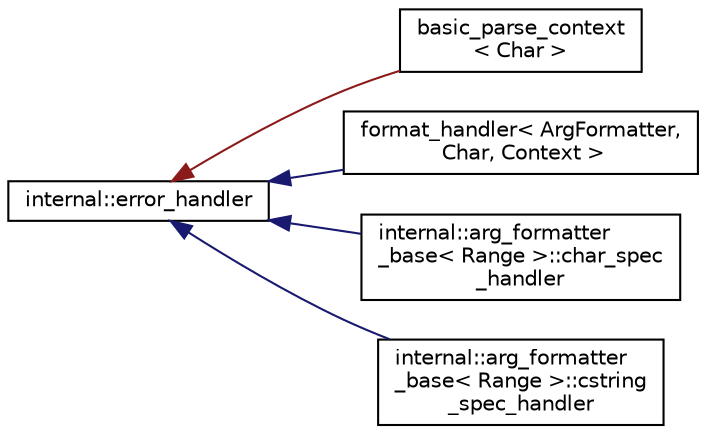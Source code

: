 digraph "Graphical Class Hierarchy"
{
  edge [fontname="Helvetica",fontsize="10",labelfontname="Helvetica",labelfontsize="10"];
  node [fontname="Helvetica",fontsize="10",shape=record];
  rankdir="LR";
  Node1 [label="internal::error_handler",height=0.2,width=0.4,color="black", fillcolor="white", style="filled",URL="$structinternal_1_1error__handler.html"];
  Node1 -> Node2 [dir="back",color="firebrick4",fontsize="10",style="solid",fontname="Helvetica"];
  Node2 [label="basic_parse_context\l\< Char \>",height=0.2,width=0.4,color="black", fillcolor="white", style="filled",URL="$classbasic__parse__context.html"];
  Node1 -> Node3 [dir="back",color="midnightblue",fontsize="10",style="solid",fontname="Helvetica"];
  Node3 [label="format_handler\< ArgFormatter,\l Char, Context \>",height=0.2,width=0.4,color="black", fillcolor="white", style="filled",URL="$structformat__handler.html"];
  Node1 -> Node4 [dir="back",color="midnightblue",fontsize="10",style="solid",fontname="Helvetica"];
  Node4 [label="internal::arg_formatter\l_base\< Range \>::char_spec\l_handler",height=0.2,width=0.4,color="black", fillcolor="white", style="filled",URL="$structinternal_1_1arg__formatter__base_1_1char__spec__handler.html"];
  Node1 -> Node5 [dir="back",color="midnightblue",fontsize="10",style="solid",fontname="Helvetica"];
  Node5 [label="internal::arg_formatter\l_base\< Range \>::cstring\l_spec_handler",height=0.2,width=0.4,color="black", fillcolor="white", style="filled",URL="$structinternal_1_1arg__formatter__base_1_1cstring__spec__handler.html"];
}
